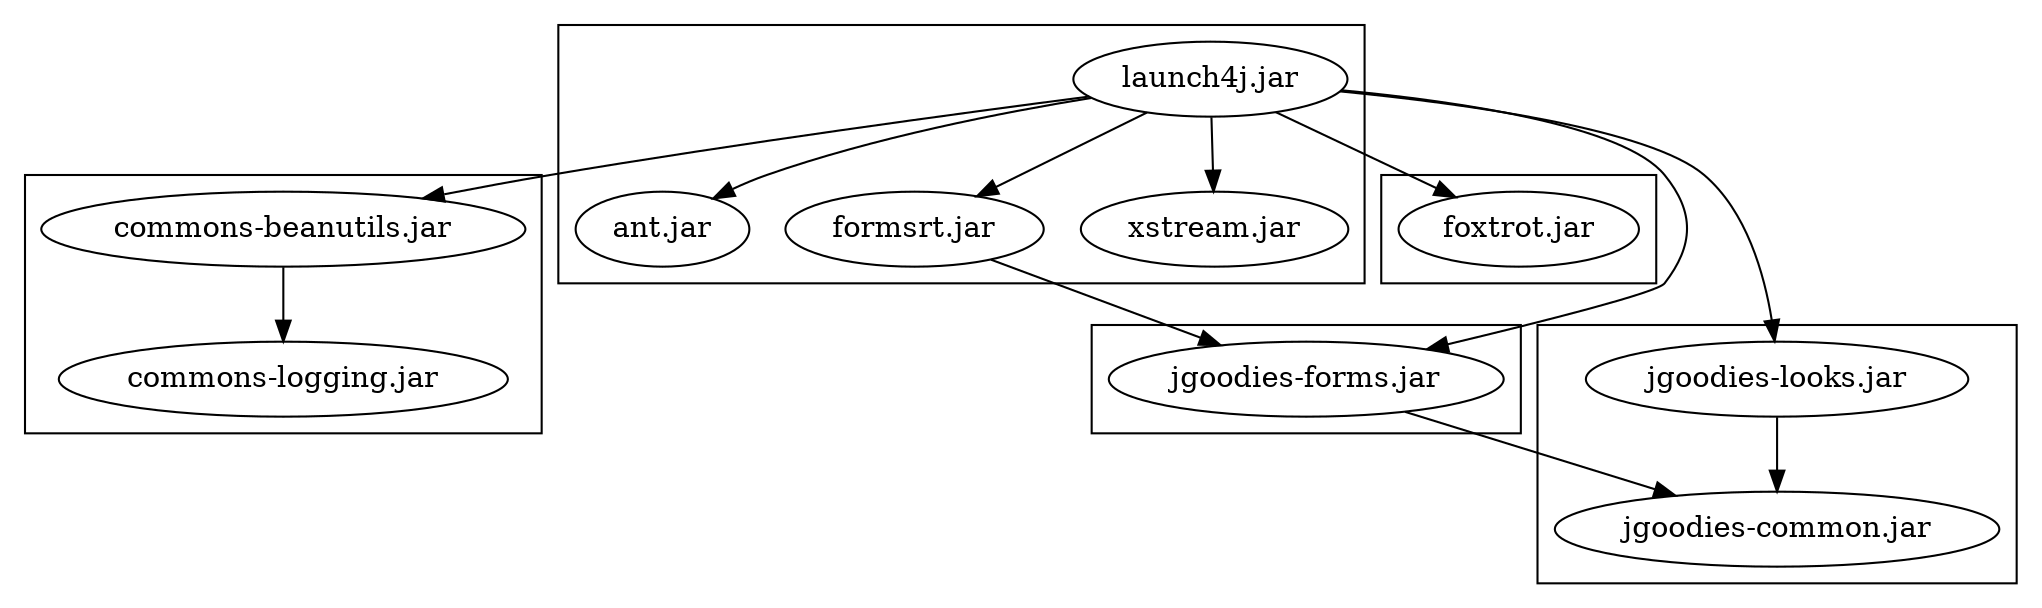digraph "summary" {
  "launch4j.jar"                       -> "ant.jar";
  "launch4j.jar"                       -> "commons-beanutils.jar";
  "launch4j.jar"                       -> "formsrt.jar";
  "launch4j.jar"                       -> "foxtrot.jar";
  "launch4j.jar"                       -> "jgoodies-forms.jar";
  "launch4j.jar"                       -> "jgoodies-looks.jar";
  "launch4j.jar"                       -> "xstream.jar";
  "commons-beanutils.jar"                       -> "commons-logging.jar";
  "formsrt.jar"                       -> "jgoodies-forms.jar";
  "jgoodies-forms.jar"                       -> "jgoodies-common.jar";
  "jgoodies-looks.jar"                       -> "jgoodies-common.jar";


  subgraph cluster_0 {

  }
  subgraph cluster_1 {
    "jgoodies-looks.jar";     "jgoodies-common.jar"; 
  }
  subgraph cluster_2 {
    "foxtrot.jar"; 
  }
  subgraph cluster_3 {
    "launch4j.jar";     "ant.jar";     "formsrt.jar";     "xstream.jar"; 
  }
  subgraph cluster_4 {
    "commons-beanutils.jar";     "commons-logging.jar"; 
  }
  subgraph cluster_5 {
    "jgoodies-forms.jar"; 
  }
}
